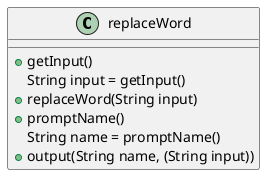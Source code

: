 @startuml
'https://plantuml.com/class-diagram
class replaceWord {
    'take the input as a string
     +getInput()
     String input = getInput()
     +replaceWord(String input)
     'prompt the name of the file
     +promptName()
     String name = promptName()
     'output the file
     +output(String name, (String input))
     }
@enduml